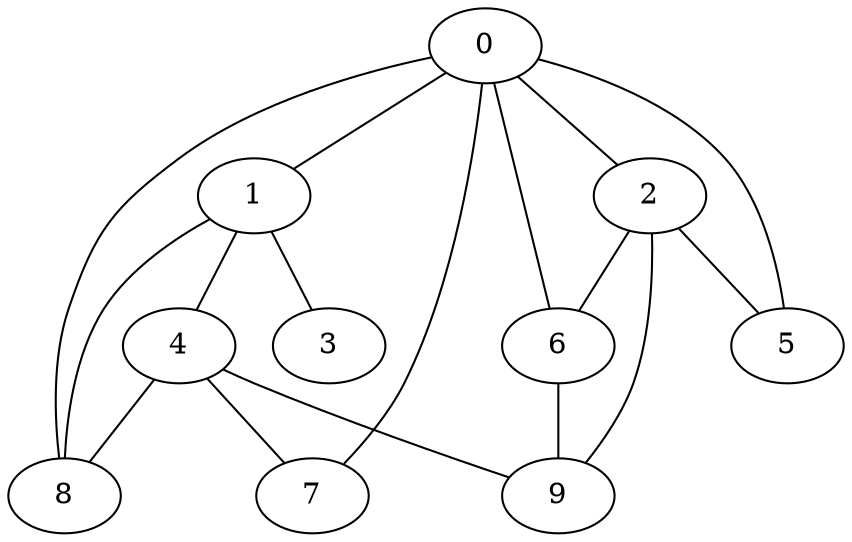 
graph graphname {
    0 -- 1
0 -- 2
0 -- 7
0 -- 6
0 -- 5
0 -- 8
1 -- 3
1 -- 4
1 -- 8
2 -- 5
2 -- 6
2 -- 9
4 -- 8
4 -- 9
4 -- 7
6 -- 9

}
